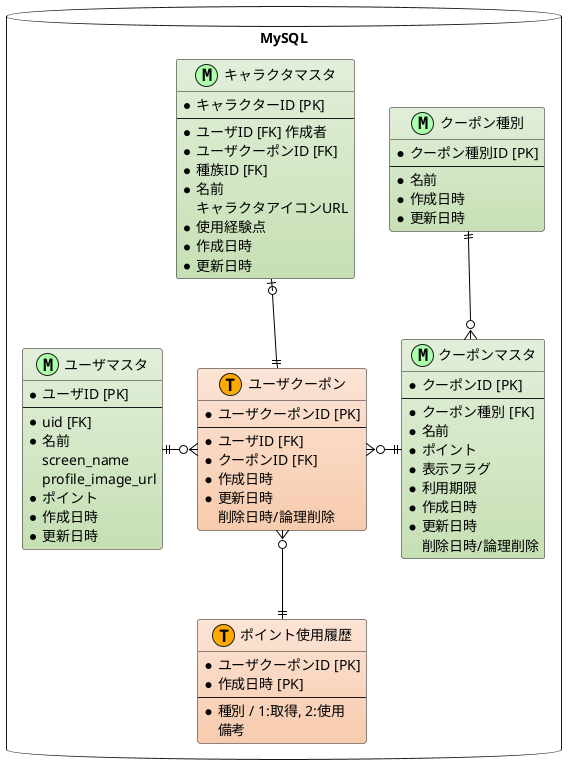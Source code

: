 @startuml

/'
  * NOT NULL

  --o{ 0以上
  --|{ 1以上
  --|| 1
  --o| 0か1

  -ri- right
  -le- left
  -do- down
  -up- up
'/

/'
  図の中で目立たせたいエンティティに着色するための
  色の名前（定数）を定義します。
'/
!define MAIN_ENTITY #E2EFDA-C6E0B4
!define MAIN_ENTITY_2 #FCE4D6-F8CBAD

/' 他の色も、用途が分りやすいように名前をつけます。 '/
!define METAL #F2F2F2-D9D9D9
!define MASTER_MARK_COLOR AAFFAA
!define TRANSACTION_MARK_COLOR FFAA00

/'
  デフォルトのスタイルを設定します。
  この場合の指定は class です。entity ではエラーになります。
'/
skinparam class {
    BackgroundColor METAL
    BcharactersColor Black
    ArrowColor Black
}


package "MySQL" as mysql <<Database>> {
    /'
      マスターテーブルを M、トランザクションを T などと安直にしていますが、
      チーム内でルールを決めればなんでも良いと思います。交差テーブルは "I" とか。
      角丸四角形が描けない代替です。
      １文字なら "主" とか "従" とか日本語でも OK だったのが受ける。
     '/
    entity "キャラクタマスタ" as characters <<M,MASTER_MARK_COLOR>> MAIN_ENTITY {
        * キャラクターID [PK]
        --
        * ユーザID [FK] 作成者
        * ユーザクーポンID [FK]
        * 種族ID [FK]
        * 名前
        キャラクタアイコンURL
        * 使用経験点
        * 作成日時
        * 更新日時
    }

    entity "ユーザマスタ" as users <<M,MASTER_MARK_COLOR>> MAIN_ENTITY {
        * ユーザID [PK]
        --
        * uid [FK]
        * 名前
        screen_name
        profile_image_url
        * ポイント
        * 作成日時
        * 更新日時
    }

    entity "ポイント使用履歴" as user_point_history <<T,TRANSACTION_MARK_COLOR>> MAIN_ENTITY_2 {
        * ユーザクーポンID [PK]
        * 作成日時 [PK]
        --
        * 種別 / 1:取得, 2:使用
        備考
    }

    entity "ユーザクーポン" as user_coupons <<T,TRANSACTION_MARK_COLOR>> MAIN_ENTITY_2 {
        * ユーザクーポンID [PK]
        --
        * ユーザID [FK]
        * クーポンID [FK]
        * 作成日時
        * 更新日時
        削除日時/論理削除
    }

    entity "クーポンマスタ" as coupons <<M,MASTER_MARK_COLOR>>MAIN_ENTITY {
        * クーポンID [PK]
        --
        * クーポン種別 [FK]
        * 名前
        * ポイント
        * 表示フラグ
        * 利用期限
        * 作成日時
        * 更新日時
        削除日時/論理削除
    }

    entity "クーポン種別" as couponsTypes <<M,MASTER_MARK_COLOR>>MAIN_ENTITY{
        * クーポン種別ID [PK]
        --
        * 名前
        * 作成日時
        * 更新日時
    }
}


users          ||-ri-o{     user_coupons
coupons  ||-le-o{ user_coupons
user_coupons    }o-do-||      user_point_history
characters |o--||  user_coupons
couponsTypes ||--o{   coupons

@enduml

